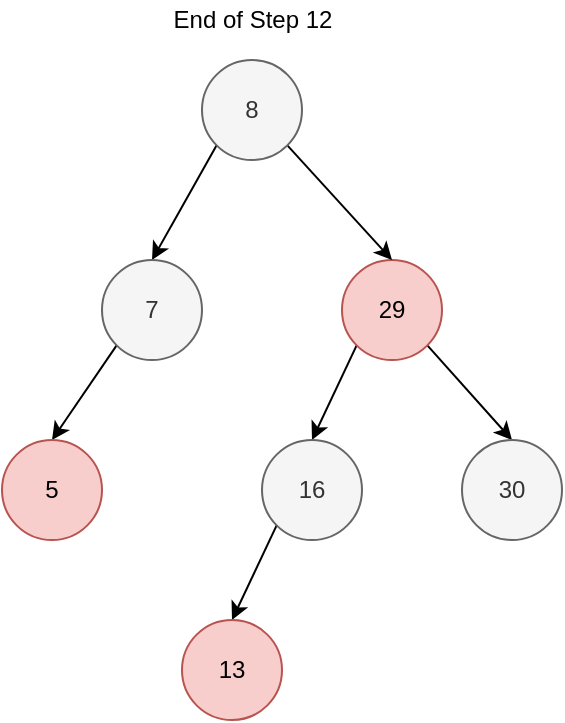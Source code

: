 <mxfile version="15.9.1" type="device"><diagram id="1mlEAxnNA9EbpvI_amhH" name="Page-1"><mxGraphModel dx="1426" dy="769" grid="1" gridSize="10" guides="1" tooltips="1" connect="1" arrows="1" fold="1" page="1" pageScale="1" pageWidth="850" pageHeight="1100" math="0" shadow="0"><root><mxCell id="0"/><mxCell id="1" parent="0"/><mxCell id="id7fhbDCt1byvU6XND0_-97" style="edgeStyle=none;rounded=0;orthogonalLoop=1;jettySize=auto;html=1;exitX=1;exitY=1;exitDx=0;exitDy=0;entryX=0.5;entryY=0;entryDx=0;entryDy=0;" edge="1" parent="1" source="id7fhbDCt1byvU6XND0_-99" target="id7fhbDCt1byvU6XND0_-103"><mxGeometry relative="1" as="geometry"/></mxCell><mxCell id="id7fhbDCt1byvU6XND0_-98" style="edgeStyle=none;rounded=0;orthogonalLoop=1;jettySize=auto;html=1;exitX=0;exitY=1;exitDx=0;exitDy=0;entryX=0.5;entryY=0;entryDx=0;entryDy=0;" edge="1" parent="1" source="id7fhbDCt1byvU6XND0_-99" target="id7fhbDCt1byvU6XND0_-109"><mxGeometry relative="1" as="geometry"/></mxCell><mxCell id="id7fhbDCt1byvU6XND0_-99" value="29" style="ellipse;whiteSpace=wrap;html=1;fillColor=#f8cecc;strokeColor=#b85450;" vertex="1" parent="1"><mxGeometry x="440" y="600" width="50" height="50" as="geometry"/></mxCell><mxCell id="id7fhbDCt1byvU6XND0_-100" style="edgeStyle=none;rounded=0;orthogonalLoop=1;jettySize=auto;html=1;exitX=0;exitY=1;exitDx=0;exitDy=0;entryX=0.5;entryY=0;entryDx=0;entryDy=0;" edge="1" parent="1" source="id7fhbDCt1byvU6XND0_-102" target="id7fhbDCt1byvU6XND0_-105"><mxGeometry relative="1" as="geometry"/></mxCell><mxCell id="id7fhbDCt1byvU6XND0_-101" style="edgeStyle=none;rounded=0;orthogonalLoop=1;jettySize=auto;html=1;exitX=1;exitY=1;exitDx=0;exitDy=0;entryX=0.5;entryY=0;entryDx=0;entryDy=0;" edge="1" parent="1" source="id7fhbDCt1byvU6XND0_-102" target="id7fhbDCt1byvU6XND0_-99"><mxGeometry relative="1" as="geometry"/></mxCell><mxCell id="id7fhbDCt1byvU6XND0_-102" value="8" style="ellipse;whiteSpace=wrap;html=1;fillColor=#f5f5f5;strokeColor=#666666;fontColor=#333333;" vertex="1" parent="1"><mxGeometry x="370" y="500" width="50" height="50" as="geometry"/></mxCell><mxCell id="id7fhbDCt1byvU6XND0_-103" value="30" style="ellipse;whiteSpace=wrap;html=1;fillColor=#f5f5f5;strokeColor=#666666;fontColor=#333333;" vertex="1" parent="1"><mxGeometry x="500" y="690" width="50" height="50" as="geometry"/></mxCell><mxCell id="id7fhbDCt1byvU6XND0_-104" style="edgeStyle=none;rounded=0;orthogonalLoop=1;jettySize=auto;html=1;exitX=0;exitY=1;exitDx=0;exitDy=0;entryX=0.5;entryY=0;entryDx=0;entryDy=0;" edge="1" parent="1" source="id7fhbDCt1byvU6XND0_-105" target="id7fhbDCt1byvU6XND0_-107"><mxGeometry relative="1" as="geometry"/></mxCell><mxCell id="id7fhbDCt1byvU6XND0_-105" value="7" style="ellipse;whiteSpace=wrap;html=1;fillColor=#f5f5f5;strokeColor=#666666;fontColor=#333333;" vertex="1" parent="1"><mxGeometry x="320" y="600" width="50" height="50" as="geometry"/></mxCell><mxCell id="id7fhbDCt1byvU6XND0_-106" value="End of Step 12" style="text;html=1;align=center;verticalAlign=middle;resizable=0;points=[];autosize=1;strokeColor=none;fillColor=none;" vertex="1" parent="1"><mxGeometry x="350" y="470" width="90" height="20" as="geometry"/></mxCell><mxCell id="id7fhbDCt1byvU6XND0_-107" value="5" style="ellipse;whiteSpace=wrap;html=1;fillColor=#f8cecc;strokeColor=#b85450;" vertex="1" parent="1"><mxGeometry x="270" y="690" width="50" height="50" as="geometry"/></mxCell><mxCell id="id7fhbDCt1byvU6XND0_-108" style="edgeStyle=none;rounded=0;orthogonalLoop=1;jettySize=auto;html=1;exitX=0;exitY=1;exitDx=0;exitDy=0;entryX=0.5;entryY=0;entryDx=0;entryDy=0;" edge="1" parent="1" source="id7fhbDCt1byvU6XND0_-109" target="id7fhbDCt1byvU6XND0_-110"><mxGeometry relative="1" as="geometry"/></mxCell><mxCell id="id7fhbDCt1byvU6XND0_-109" value="16" style="ellipse;whiteSpace=wrap;html=1;fillColor=#f5f5f5;strokeColor=#666666;fontColor=#333333;" vertex="1" parent="1"><mxGeometry x="400" y="690" width="50" height="50" as="geometry"/></mxCell><mxCell id="id7fhbDCt1byvU6XND0_-110" value="13" style="ellipse;whiteSpace=wrap;html=1;fillColor=#f8cecc;strokeColor=#b85450;" vertex="1" parent="1"><mxGeometry x="360" y="780" width="50" height="50" as="geometry"/></mxCell></root></mxGraphModel></diagram></mxfile>
